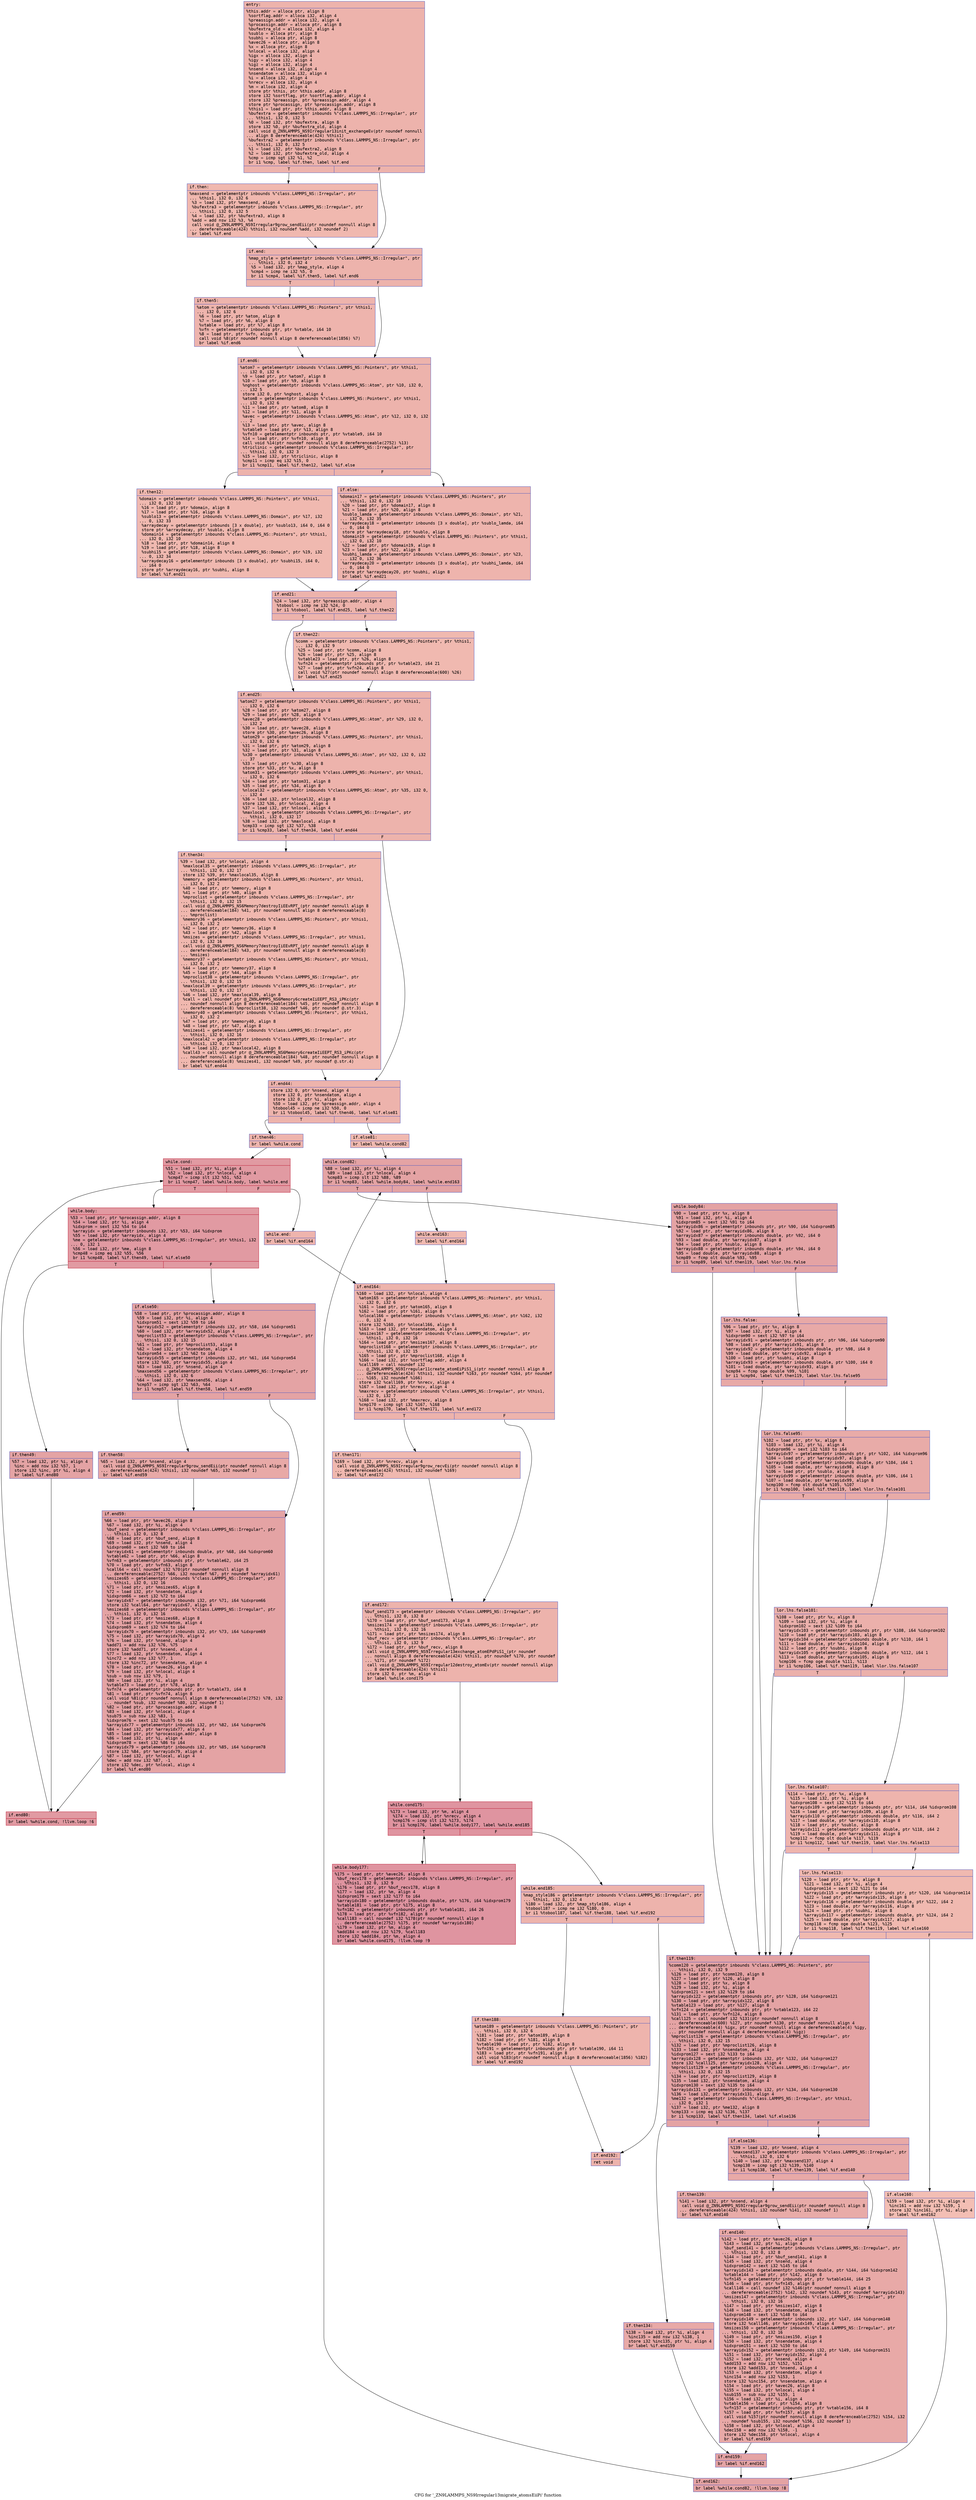 digraph "CFG for '_ZN9LAMMPS_NS9Irregular13migrate_atomsEiiPi' function" {
	label="CFG for '_ZN9LAMMPS_NS9Irregular13migrate_atomsEiiPi' function";

	Node0x561dd3e4de00 [shape=record,color="#3d50c3ff", style=filled, fillcolor="#d6524470" fontname="Courier",label="{entry:\l|  %this.addr = alloca ptr, align 8\l  %sortflag.addr = alloca i32, align 4\l  %preassign.addr = alloca i32, align 4\l  %procassign.addr = alloca ptr, align 8\l  %bufextra_old = alloca i32, align 4\l  %sublo = alloca ptr, align 8\l  %subhi = alloca ptr, align 8\l  %avec26 = alloca ptr, align 8\l  %x = alloca ptr, align 8\l  %nlocal = alloca i32, align 4\l  %igx = alloca i32, align 4\l  %igy = alloca i32, align 4\l  %igz = alloca i32, align 4\l  %nsend = alloca i32, align 4\l  %nsendatom = alloca i32, align 4\l  %i = alloca i32, align 4\l  %nrecv = alloca i32, align 4\l  %m = alloca i32, align 4\l  store ptr %this, ptr %this.addr, align 8\l  store i32 %sortflag, ptr %sortflag.addr, align 4\l  store i32 %preassign, ptr %preassign.addr, align 4\l  store ptr %procassign, ptr %procassign.addr, align 8\l  %this1 = load ptr, ptr %this.addr, align 8\l  %bufextra = getelementptr inbounds %\"class.LAMMPS_NS::Irregular\", ptr\l... %this1, i32 0, i32 5\l  %0 = load i32, ptr %bufextra, align 8\l  store i32 %0, ptr %bufextra_old, align 4\l  call void @_ZN9LAMMPS_NS9Irregular13init_exchangeEv(ptr noundef nonnull\l... align 8 dereferenceable(424) %this1)\l  %bufextra2 = getelementptr inbounds %\"class.LAMMPS_NS::Irregular\", ptr\l... %this1, i32 0, i32 5\l  %1 = load i32, ptr %bufextra2, align 8\l  %2 = load i32, ptr %bufextra_old, align 4\l  %cmp = icmp sgt i32 %1, %2\l  br i1 %cmp, label %if.then, label %if.end\l|{<s0>T|<s1>F}}"];
	Node0x561dd3e4de00:s0 -> Node0x561dd3e4f520[tooltip="entry -> if.then\nProbability 50.00%" ];
	Node0x561dd3e4de00:s1 -> Node0x561dd3e4f570[tooltip="entry -> if.end\nProbability 50.00%" ];
	Node0x561dd3e4f520 [shape=record,color="#3d50c3ff", style=filled, fillcolor="#dc5d4a70" fontname="Courier",label="{if.then:\l|  %maxsend = getelementptr inbounds %\"class.LAMMPS_NS::Irregular\", ptr\l... %this1, i32 0, i32 6\l  %3 = load i32, ptr %maxsend, align 4\l  %bufextra3 = getelementptr inbounds %\"class.LAMMPS_NS::Irregular\", ptr\l... %this1, i32 0, i32 5\l  %4 = load i32, ptr %bufextra3, align 8\l  %add = add nsw i32 %3, %4\l  call void @_ZN9LAMMPS_NS9Irregular9grow_sendEii(ptr noundef nonnull align 8\l... dereferenceable(424) %this1, i32 noundef %add, i32 noundef 2)\l  br label %if.end\l}"];
	Node0x561dd3e4f520 -> Node0x561dd3e4f570[tooltip="if.then -> if.end\nProbability 100.00%" ];
	Node0x561dd3e4f570 [shape=record,color="#3d50c3ff", style=filled, fillcolor="#d6524470" fontname="Courier",label="{if.end:\l|  %map_style = getelementptr inbounds %\"class.LAMMPS_NS::Irregular\", ptr\l... %this1, i32 0, i32 4\l  %5 = load i32, ptr %map_style, align 4\l  %cmp4 = icmp ne i32 %5, 0\l  br i1 %cmp4, label %if.then5, label %if.end6\l|{<s0>T|<s1>F}}"];
	Node0x561dd3e4f570:s0 -> Node0x561dd3e4fd40[tooltip="if.end -> if.then5\nProbability 62.50%" ];
	Node0x561dd3e4f570:s1 -> Node0x561dd3e4fd90[tooltip="if.end -> if.end6\nProbability 37.50%" ];
	Node0x561dd3e4fd40 [shape=record,color="#3d50c3ff", style=filled, fillcolor="#d8564670" fontname="Courier",label="{if.then5:\l|  %atom = getelementptr inbounds %\"class.LAMMPS_NS::Pointers\", ptr %this1,\l... i32 0, i32 6\l  %6 = load ptr, ptr %atom, align 8\l  %7 = load ptr, ptr %6, align 8\l  %vtable = load ptr, ptr %7, align 8\l  %vfn = getelementptr inbounds ptr, ptr %vtable, i64 10\l  %8 = load ptr, ptr %vfn, align 8\l  call void %8(ptr noundef nonnull align 8 dereferenceable(1856) %7)\l  br label %if.end6\l}"];
	Node0x561dd3e4fd40 -> Node0x561dd3e4fd90[tooltip="if.then5 -> if.end6\nProbability 100.00%" ];
	Node0x561dd3e4fd90 [shape=record,color="#3d50c3ff", style=filled, fillcolor="#d6524470" fontname="Courier",label="{if.end6:\l|  %atom7 = getelementptr inbounds %\"class.LAMMPS_NS::Pointers\", ptr %this1,\l... i32 0, i32 6\l  %9 = load ptr, ptr %atom7, align 8\l  %10 = load ptr, ptr %9, align 8\l  %nghost = getelementptr inbounds %\"class.LAMMPS_NS::Atom\", ptr %10, i32 0,\l... i32 5\l  store i32 0, ptr %nghost, align 4\l  %atom8 = getelementptr inbounds %\"class.LAMMPS_NS::Pointers\", ptr %this1,\l... i32 0, i32 6\l  %11 = load ptr, ptr %atom8, align 8\l  %12 = load ptr, ptr %11, align 8\l  %avec = getelementptr inbounds %\"class.LAMMPS_NS::Atom\", ptr %12, i32 0, i32\l... 2\l  %13 = load ptr, ptr %avec, align 8\l  %vtable9 = load ptr, ptr %13, align 8\l  %vfn10 = getelementptr inbounds ptr, ptr %vtable9, i64 10\l  %14 = load ptr, ptr %vfn10, align 8\l  call void %14(ptr noundef nonnull align 8 dereferenceable(2752) %13)\l  %triclinic = getelementptr inbounds %\"class.LAMMPS_NS::Irregular\", ptr\l... %this1, i32 0, i32 3\l  %15 = load i32, ptr %triclinic, align 8\l  %cmp11 = icmp eq i32 %15, 0\l  br i1 %cmp11, label %if.then12, label %if.else\l|{<s0>T|<s1>F}}"];
	Node0x561dd3e4fd90:s0 -> Node0x561dd3e50f70[tooltip="if.end6 -> if.then12\nProbability 37.50%" ];
	Node0x561dd3e4fd90:s1 -> Node0x561dd3e51050[tooltip="if.end6 -> if.else\nProbability 62.50%" ];
	Node0x561dd3e50f70 [shape=record,color="#3d50c3ff", style=filled, fillcolor="#de614d70" fontname="Courier",label="{if.then12:\l|  %domain = getelementptr inbounds %\"class.LAMMPS_NS::Pointers\", ptr %this1,\l... i32 0, i32 10\l  %16 = load ptr, ptr %domain, align 8\l  %17 = load ptr, ptr %16, align 8\l  %sublo13 = getelementptr inbounds %\"class.LAMMPS_NS::Domain\", ptr %17, i32\l... 0, i32 33\l  %arraydecay = getelementptr inbounds [3 x double], ptr %sublo13, i64 0, i64 0\l  store ptr %arraydecay, ptr %sublo, align 8\l  %domain14 = getelementptr inbounds %\"class.LAMMPS_NS::Pointers\", ptr %this1,\l... i32 0, i32 10\l  %18 = load ptr, ptr %domain14, align 8\l  %19 = load ptr, ptr %18, align 8\l  %subhi15 = getelementptr inbounds %\"class.LAMMPS_NS::Domain\", ptr %19, i32\l... 0, i32 34\l  %arraydecay16 = getelementptr inbounds [3 x double], ptr %subhi15, i64 0,\l... i64 0\l  store ptr %arraydecay16, ptr %subhi, align 8\l  br label %if.end21\l}"];
	Node0x561dd3e50f70 -> Node0x561dd3e52100[tooltip="if.then12 -> if.end21\nProbability 100.00%" ];
	Node0x561dd3e51050 [shape=record,color="#3d50c3ff", style=filled, fillcolor="#d8564670" fontname="Courier",label="{if.else:\l|  %domain17 = getelementptr inbounds %\"class.LAMMPS_NS::Pointers\", ptr\l... %this1, i32 0, i32 10\l  %20 = load ptr, ptr %domain17, align 8\l  %21 = load ptr, ptr %20, align 8\l  %sublo_lamda = getelementptr inbounds %\"class.LAMMPS_NS::Domain\", ptr %21,\l... i32 0, i32 35\l  %arraydecay18 = getelementptr inbounds [3 x double], ptr %sublo_lamda, i64\l... 0, i64 0\l  store ptr %arraydecay18, ptr %sublo, align 8\l  %domain19 = getelementptr inbounds %\"class.LAMMPS_NS::Pointers\", ptr %this1,\l... i32 0, i32 10\l  %22 = load ptr, ptr %domain19, align 8\l  %23 = load ptr, ptr %22, align 8\l  %subhi_lamda = getelementptr inbounds %\"class.LAMMPS_NS::Domain\", ptr %23,\l... i32 0, i32 36\l  %arraydecay20 = getelementptr inbounds [3 x double], ptr %subhi_lamda, i64\l... 0, i64 0\l  store ptr %arraydecay20, ptr %subhi, align 8\l  br label %if.end21\l}"];
	Node0x561dd3e51050 -> Node0x561dd3e52100[tooltip="if.else -> if.end21\nProbability 100.00%" ];
	Node0x561dd3e52100 [shape=record,color="#3d50c3ff", style=filled, fillcolor="#d6524470" fontname="Courier",label="{if.end21:\l|  %24 = load i32, ptr %preassign.addr, align 4\l  %tobool = icmp ne i32 %24, 0\l  br i1 %tobool, label %if.end25, label %if.then22\l|{<s0>T|<s1>F}}"];
	Node0x561dd3e52100:s0 -> Node0x561dd3e52cd0[tooltip="if.end21 -> if.end25\nProbability 62.50%" ];
	Node0x561dd3e52100:s1 -> Node0x561dd3e52d50[tooltip="if.end21 -> if.then22\nProbability 37.50%" ];
	Node0x561dd3e52d50 [shape=record,color="#3d50c3ff", style=filled, fillcolor="#de614d70" fontname="Courier",label="{if.then22:\l|  %comm = getelementptr inbounds %\"class.LAMMPS_NS::Pointers\", ptr %this1,\l... i32 0, i32 9\l  %25 = load ptr, ptr %comm, align 8\l  %26 = load ptr, ptr %25, align 8\l  %vtable23 = load ptr, ptr %26, align 8\l  %vfn24 = getelementptr inbounds ptr, ptr %vtable23, i64 21\l  %27 = load ptr, ptr %vfn24, align 8\l  call void %27(ptr noundef nonnull align 8 dereferenceable(600) %26)\l  br label %if.end25\l}"];
	Node0x561dd3e52d50 -> Node0x561dd3e52cd0[tooltip="if.then22 -> if.end25\nProbability 100.00%" ];
	Node0x561dd3e52cd0 [shape=record,color="#3d50c3ff", style=filled, fillcolor="#d6524470" fontname="Courier",label="{if.end25:\l|  %atom27 = getelementptr inbounds %\"class.LAMMPS_NS::Pointers\", ptr %this1,\l... i32 0, i32 6\l  %28 = load ptr, ptr %atom27, align 8\l  %29 = load ptr, ptr %28, align 8\l  %avec28 = getelementptr inbounds %\"class.LAMMPS_NS::Atom\", ptr %29, i32 0,\l... i32 2\l  %30 = load ptr, ptr %avec28, align 8\l  store ptr %30, ptr %avec26, align 8\l  %atom29 = getelementptr inbounds %\"class.LAMMPS_NS::Pointers\", ptr %this1,\l... i32 0, i32 6\l  %31 = load ptr, ptr %atom29, align 8\l  %32 = load ptr, ptr %31, align 8\l  %x30 = getelementptr inbounds %\"class.LAMMPS_NS::Atom\", ptr %32, i32 0, i32\l... 37\l  %33 = load ptr, ptr %x30, align 8\l  store ptr %33, ptr %x, align 8\l  %atom31 = getelementptr inbounds %\"class.LAMMPS_NS::Pointers\", ptr %this1,\l... i32 0, i32 6\l  %34 = load ptr, ptr %atom31, align 8\l  %35 = load ptr, ptr %34, align 8\l  %nlocal32 = getelementptr inbounds %\"class.LAMMPS_NS::Atom\", ptr %35, i32 0,\l... i32 4\l  %36 = load i32, ptr %nlocal32, align 8\l  store i32 %36, ptr %nlocal, align 4\l  %37 = load i32, ptr %nlocal, align 4\l  %maxlocal = getelementptr inbounds %\"class.LAMMPS_NS::Irregular\", ptr\l... %this1, i32 0, i32 17\l  %38 = load i32, ptr %maxlocal, align 8\l  %cmp33 = icmp sgt i32 %37, %38\l  br i1 %cmp33, label %if.then34, label %if.end44\l|{<s0>T|<s1>F}}"];
	Node0x561dd3e52cd0:s0 -> Node0x561dd3e54260[tooltip="if.end25 -> if.then34\nProbability 50.00%" ];
	Node0x561dd3e52cd0:s1 -> Node0x561dd3e542e0[tooltip="if.end25 -> if.end44\nProbability 50.00%" ];
	Node0x561dd3e54260 [shape=record,color="#3d50c3ff", style=filled, fillcolor="#dc5d4a70" fontname="Courier",label="{if.then34:\l|  %39 = load i32, ptr %nlocal, align 4\l  %maxlocal35 = getelementptr inbounds %\"class.LAMMPS_NS::Irregular\", ptr\l... %this1, i32 0, i32 17\l  store i32 %39, ptr %maxlocal35, align 8\l  %memory = getelementptr inbounds %\"class.LAMMPS_NS::Pointers\", ptr %this1,\l... i32 0, i32 2\l  %40 = load ptr, ptr %memory, align 8\l  %41 = load ptr, ptr %40, align 8\l  %mproclist = getelementptr inbounds %\"class.LAMMPS_NS::Irregular\", ptr\l... %this1, i32 0, i32 15\l  call void @_ZN9LAMMPS_NS6Memory7destroyIiEEvRPT_(ptr noundef nonnull align 8\l... dereferenceable(184) %41, ptr noundef nonnull align 8 dereferenceable(8)\l... %mproclist)\l  %memory36 = getelementptr inbounds %\"class.LAMMPS_NS::Pointers\", ptr %this1,\l... i32 0, i32 2\l  %42 = load ptr, ptr %memory36, align 8\l  %43 = load ptr, ptr %42, align 8\l  %msizes = getelementptr inbounds %\"class.LAMMPS_NS::Irregular\", ptr %this1,\l... i32 0, i32 16\l  call void @_ZN9LAMMPS_NS6Memory7destroyIiEEvRPT_(ptr noundef nonnull align 8\l... dereferenceable(184) %43, ptr noundef nonnull align 8 dereferenceable(8)\l... %msizes)\l  %memory37 = getelementptr inbounds %\"class.LAMMPS_NS::Pointers\", ptr %this1,\l... i32 0, i32 2\l  %44 = load ptr, ptr %memory37, align 8\l  %45 = load ptr, ptr %44, align 8\l  %mproclist38 = getelementptr inbounds %\"class.LAMMPS_NS::Irregular\", ptr\l... %this1, i32 0, i32 15\l  %maxlocal39 = getelementptr inbounds %\"class.LAMMPS_NS::Irregular\", ptr\l... %this1, i32 0, i32 17\l  %46 = load i32, ptr %maxlocal39, align 8\l  %call = call noundef ptr @_ZN9LAMMPS_NS6Memory6createIiEEPT_RS3_iPKc(ptr\l... noundef nonnull align 8 dereferenceable(184) %45, ptr noundef nonnull align 8\l... dereferenceable(8) %mproclist38, i32 noundef %46, ptr noundef @.str.3)\l  %memory40 = getelementptr inbounds %\"class.LAMMPS_NS::Pointers\", ptr %this1,\l... i32 0, i32 2\l  %47 = load ptr, ptr %memory40, align 8\l  %48 = load ptr, ptr %47, align 8\l  %msizes41 = getelementptr inbounds %\"class.LAMMPS_NS::Irregular\", ptr\l... %this1, i32 0, i32 16\l  %maxlocal42 = getelementptr inbounds %\"class.LAMMPS_NS::Irregular\", ptr\l... %this1, i32 0, i32 17\l  %49 = load i32, ptr %maxlocal42, align 8\l  %call43 = call noundef ptr @_ZN9LAMMPS_NS6Memory6createIiEEPT_RS3_iPKc(ptr\l... noundef nonnull align 8 dereferenceable(184) %48, ptr noundef nonnull align 8\l... dereferenceable(8) %msizes41, i32 noundef %49, ptr noundef @.str.4)\l  br label %if.end44\l}"];
	Node0x561dd3e54260 -> Node0x561dd3e542e0[tooltip="if.then34 -> if.end44\nProbability 100.00%" ];
	Node0x561dd3e542e0 [shape=record,color="#3d50c3ff", style=filled, fillcolor="#d6524470" fontname="Courier",label="{if.end44:\l|  store i32 0, ptr %nsend, align 4\l  store i32 0, ptr %nsendatom, align 4\l  store i32 0, ptr %i, align 4\l  %50 = load i32, ptr %preassign.addr, align 4\l  %tobool45 = icmp ne i32 %50, 0\l  br i1 %tobool45, label %if.then46, label %if.else81\l|{<s0>T|<s1>F}}"];
	Node0x561dd3e542e0:s0 -> Node0x561dd3e565c0[tooltip="if.end44 -> if.then46\nProbability 62.50%" ];
	Node0x561dd3e542e0:s1 -> Node0x561dd3e56640[tooltip="if.end44 -> if.else81\nProbability 37.50%" ];
	Node0x561dd3e565c0 [shape=record,color="#3d50c3ff", style=filled, fillcolor="#d8564670" fontname="Courier",label="{if.then46:\l|  br label %while.cond\l}"];
	Node0x561dd3e565c0 -> Node0x561dd3e56770[tooltip="if.then46 -> while.cond\nProbability 100.00%" ];
	Node0x561dd3e56770 [shape=record,color="#b70d28ff", style=filled, fillcolor="#bb1b2c70" fontname="Courier",label="{while.cond:\l|  %51 = load i32, ptr %i, align 4\l  %52 = load i32, ptr %nlocal, align 4\l  %cmp47 = icmp slt i32 %51, %52\l  br i1 %cmp47, label %while.body, label %while.end\l|{<s0>T|<s1>F}}"];
	Node0x561dd3e56770:s0 -> Node0x561dd3e569f0[tooltip="while.cond -> while.body\nProbability 96.88%" ];
	Node0x561dd3e56770:s1 -> Node0x561dd3e510c0[tooltip="while.cond -> while.end\nProbability 3.12%" ];
	Node0x561dd3e569f0 [shape=record,color="#b70d28ff", style=filled, fillcolor="#bb1b2c70" fontname="Courier",label="{while.body:\l|  %53 = load ptr, ptr %procassign.addr, align 8\l  %54 = load i32, ptr %i, align 4\l  %idxprom = sext i32 %54 to i64\l  %arrayidx = getelementptr inbounds i32, ptr %53, i64 %idxprom\l  %55 = load i32, ptr %arrayidx, align 4\l  %me = getelementptr inbounds %\"class.LAMMPS_NS::Irregular\", ptr %this1, i32\l... 0, i32 1\l  %56 = load i32, ptr %me, align 8\l  %cmp48 = icmp eq i32 %55, %56\l  br i1 %cmp48, label %if.then49, label %if.else50\l|{<s0>T|<s1>F}}"];
	Node0x561dd3e569f0:s0 -> Node0x561dd3e57720[tooltip="while.body -> if.then49\nProbability 50.00%" ];
	Node0x561dd3e569f0:s1 -> Node0x561dd3e57770[tooltip="while.body -> if.else50\nProbability 50.00%" ];
	Node0x561dd3e57720 [shape=record,color="#3d50c3ff", style=filled, fillcolor="#c32e3170" fontname="Courier",label="{if.then49:\l|  %57 = load i32, ptr %i, align 4\l  %inc = add nsw i32 %57, 1\l  store i32 %inc, ptr %i, align 4\l  br label %if.end80\l}"];
	Node0x561dd3e57720 -> Node0x561dd3e57ad0[tooltip="if.then49 -> if.end80\nProbability 100.00%" ];
	Node0x561dd3e57770 [shape=record,color="#3d50c3ff", style=filled, fillcolor="#c32e3170" fontname="Courier",label="{if.else50:\l|  %58 = load ptr, ptr %procassign.addr, align 8\l  %59 = load i32, ptr %i, align 4\l  %idxprom51 = sext i32 %59 to i64\l  %arrayidx52 = getelementptr inbounds i32, ptr %58, i64 %idxprom51\l  %60 = load i32, ptr %arrayidx52, align 4\l  %mproclist53 = getelementptr inbounds %\"class.LAMMPS_NS::Irregular\", ptr\l... %this1, i32 0, i32 15\l  %61 = load ptr, ptr %mproclist53, align 8\l  %62 = load i32, ptr %nsendatom, align 4\l  %idxprom54 = sext i32 %62 to i64\l  %arrayidx55 = getelementptr inbounds i32, ptr %61, i64 %idxprom54\l  store i32 %60, ptr %arrayidx55, align 4\l  %63 = load i32, ptr %nsend, align 4\l  %maxsend56 = getelementptr inbounds %\"class.LAMMPS_NS::Irregular\", ptr\l... %this1, i32 0, i32 6\l  %64 = load i32, ptr %maxsend56, align 4\l  %cmp57 = icmp sgt i32 %63, %64\l  br i1 %cmp57, label %if.then58, label %if.end59\l|{<s0>T|<s1>F}}"];
	Node0x561dd3e57770:s0 -> Node0x561dd3e45550[tooltip="if.else50 -> if.then58\nProbability 50.00%" ];
	Node0x561dd3e57770:s1 -> Node0x561dd3e455d0[tooltip="if.else50 -> if.end59\nProbability 50.00%" ];
	Node0x561dd3e45550 [shape=record,color="#3d50c3ff", style=filled, fillcolor="#ca3b3770" fontname="Courier",label="{if.then58:\l|  %65 = load i32, ptr %nsend, align 4\l  call void @_ZN9LAMMPS_NS9Irregular9grow_sendEii(ptr noundef nonnull align 8\l... dereferenceable(424) %this1, i32 noundef %65, i32 noundef 1)\l  br label %if.end59\l}"];
	Node0x561dd3e45550 -> Node0x561dd3e455d0[tooltip="if.then58 -> if.end59\nProbability 100.00%" ];
	Node0x561dd3e455d0 [shape=record,color="#3d50c3ff", style=filled, fillcolor="#c32e3170" fontname="Courier",label="{if.end59:\l|  %66 = load ptr, ptr %avec26, align 8\l  %67 = load i32, ptr %i, align 4\l  %buf_send = getelementptr inbounds %\"class.LAMMPS_NS::Irregular\", ptr\l... %this1, i32 0, i32 8\l  %68 = load ptr, ptr %buf_send, align 8\l  %69 = load i32, ptr %nsend, align 4\l  %idxprom60 = sext i32 %69 to i64\l  %arrayidx61 = getelementptr inbounds double, ptr %68, i64 %idxprom60\l  %vtable62 = load ptr, ptr %66, align 8\l  %vfn63 = getelementptr inbounds ptr, ptr %vtable62, i64 25\l  %70 = load ptr, ptr %vfn63, align 8\l  %call64 = call noundef i32 %70(ptr noundef nonnull align 8\l... dereferenceable(2752) %66, i32 noundef %67, ptr noundef %arrayidx61)\l  %msizes65 = getelementptr inbounds %\"class.LAMMPS_NS::Irregular\", ptr\l... %this1, i32 0, i32 16\l  %71 = load ptr, ptr %msizes65, align 8\l  %72 = load i32, ptr %nsendatom, align 4\l  %idxprom66 = sext i32 %72 to i64\l  %arrayidx67 = getelementptr inbounds i32, ptr %71, i64 %idxprom66\l  store i32 %call64, ptr %arrayidx67, align 4\l  %msizes68 = getelementptr inbounds %\"class.LAMMPS_NS::Irregular\", ptr\l... %this1, i32 0, i32 16\l  %73 = load ptr, ptr %msizes68, align 8\l  %74 = load i32, ptr %nsendatom, align 4\l  %idxprom69 = sext i32 %74 to i64\l  %arrayidx70 = getelementptr inbounds i32, ptr %73, i64 %idxprom69\l  %75 = load i32, ptr %arrayidx70, align 4\l  %76 = load i32, ptr %nsend, align 4\l  %add71 = add nsw i32 %76, %75\l  store i32 %add71, ptr %nsend, align 4\l  %77 = load i32, ptr %nsendatom, align 4\l  %inc72 = add nsw i32 %77, 1\l  store i32 %inc72, ptr %nsendatom, align 4\l  %78 = load ptr, ptr %avec26, align 8\l  %79 = load i32, ptr %nlocal, align 4\l  %sub = sub nsw i32 %79, 1\l  %80 = load i32, ptr %i, align 4\l  %vtable73 = load ptr, ptr %78, align 8\l  %vfn74 = getelementptr inbounds ptr, ptr %vtable73, i64 8\l  %81 = load ptr, ptr %vfn74, align 8\l  call void %81(ptr noundef nonnull align 8 dereferenceable(2752) %78, i32\l... noundef %sub, i32 noundef %80, i32 noundef 1)\l  %82 = load ptr, ptr %procassign.addr, align 8\l  %83 = load i32, ptr %nlocal, align 4\l  %sub75 = sub nsw i32 %83, 1\l  %idxprom76 = sext i32 %sub75 to i64\l  %arrayidx77 = getelementptr inbounds i32, ptr %82, i64 %idxprom76\l  %84 = load i32, ptr %arrayidx77, align 4\l  %85 = load ptr, ptr %procassign.addr, align 8\l  %86 = load i32, ptr %i, align 4\l  %idxprom78 = sext i32 %86 to i64\l  %arrayidx79 = getelementptr inbounds i32, ptr %85, i64 %idxprom78\l  store i32 %84, ptr %arrayidx79, align 4\l  %87 = load i32, ptr %nlocal, align 4\l  %dec = add nsw i32 %87, -1\l  store i32 %dec, ptr %nlocal, align 4\l  br label %if.end80\l}"];
	Node0x561dd3e455d0 -> Node0x561dd3e57ad0[tooltip="if.end59 -> if.end80\nProbability 100.00%" ];
	Node0x561dd3e57ad0 [shape=record,color="#b70d28ff", style=filled, fillcolor="#bb1b2c70" fontname="Courier",label="{if.end80:\l|  br label %while.cond, !llvm.loop !6\l}"];
	Node0x561dd3e57ad0 -> Node0x561dd3e56770[tooltip="if.end80 -> while.cond\nProbability 100.00%" ];
	Node0x561dd3e510c0 [shape=record,color="#3d50c3ff", style=filled, fillcolor="#d8564670" fontname="Courier",label="{while.end:\l|  br label %if.end164\l}"];
	Node0x561dd3e510c0 -> Node0x561dd3e5d500[tooltip="while.end -> if.end164\nProbability 100.00%" ];
	Node0x561dd3e56640 [shape=record,color="#3d50c3ff", style=filled, fillcolor="#de614d70" fontname="Courier",label="{if.else81:\l|  br label %while.cond82\l}"];
	Node0x561dd3e56640 -> Node0x561dd3e5d5f0[tooltip="if.else81 -> while.cond82\nProbability 100.00%" ];
	Node0x561dd3e5d5f0 [shape=record,color="#3d50c3ff", style=filled, fillcolor="#c32e3170" fontname="Courier",label="{while.cond82:\l|  %88 = load i32, ptr %i, align 4\l  %89 = load i32, ptr %nlocal, align 4\l  %cmp83 = icmp slt i32 %88, %89\l  br i1 %cmp83, label %while.body84, label %while.end163\l|{<s0>T|<s1>F}}"];
	Node0x561dd3e5d5f0:s0 -> Node0x561dd3e5d890[tooltip="while.cond82 -> while.body84\nProbability 96.88%" ];
	Node0x561dd3e5d5f0:s1 -> Node0x561dd3e5d910[tooltip="while.cond82 -> while.end163\nProbability 3.12%" ];
	Node0x561dd3e5d890 [shape=record,color="#3d50c3ff", style=filled, fillcolor="#c32e3170" fontname="Courier",label="{while.body84:\l|  %90 = load ptr, ptr %x, align 8\l  %91 = load i32, ptr %i, align 4\l  %idxprom85 = sext i32 %91 to i64\l  %arrayidx86 = getelementptr inbounds ptr, ptr %90, i64 %idxprom85\l  %92 = load ptr, ptr %arrayidx86, align 8\l  %arrayidx87 = getelementptr inbounds double, ptr %92, i64 0\l  %93 = load double, ptr %arrayidx87, align 8\l  %94 = load ptr, ptr %sublo, align 8\l  %arrayidx88 = getelementptr inbounds double, ptr %94, i64 0\l  %95 = load double, ptr %arrayidx88, align 8\l  %cmp89 = fcmp olt double %93, %95\l  br i1 %cmp89, label %if.then119, label %lor.lhs.false\l|{<s0>T|<s1>F}}"];
	Node0x561dd3e5d890:s0 -> Node0x561dd3e55680[tooltip="while.body84 -> if.then119\nProbability 50.00%" ];
	Node0x561dd3e5d890:s1 -> Node0x561dd3e55700[tooltip="while.body84 -> lor.lhs.false\nProbability 50.00%" ];
	Node0x561dd3e55700 [shape=record,color="#3d50c3ff", style=filled, fillcolor="#ca3b3770" fontname="Courier",label="{lor.lhs.false:\l|  %96 = load ptr, ptr %x, align 8\l  %97 = load i32, ptr %i, align 4\l  %idxprom90 = sext i32 %97 to i64\l  %arrayidx91 = getelementptr inbounds ptr, ptr %96, i64 %idxprom90\l  %98 = load ptr, ptr %arrayidx91, align 8\l  %arrayidx92 = getelementptr inbounds double, ptr %98, i64 0\l  %99 = load double, ptr %arrayidx92, align 8\l  %100 = load ptr, ptr %subhi, align 8\l  %arrayidx93 = getelementptr inbounds double, ptr %100, i64 0\l  %101 = load double, ptr %arrayidx93, align 8\l  %cmp94 = fcmp oge double %99, %101\l  br i1 %cmp94, label %if.then119, label %lor.lhs.false95\l|{<s0>T|<s1>F}}"];
	Node0x561dd3e55700:s0 -> Node0x561dd3e55680[tooltip="lor.lhs.false -> if.then119\nProbability 50.00%" ];
	Node0x561dd3e55700:s1 -> Node0x561dd3e5f170[tooltip="lor.lhs.false -> lor.lhs.false95\nProbability 50.00%" ];
	Node0x561dd3e5f170 [shape=record,color="#3d50c3ff", style=filled, fillcolor="#cc403a70" fontname="Courier",label="{lor.lhs.false95:\l|  %102 = load ptr, ptr %x, align 8\l  %103 = load i32, ptr %i, align 4\l  %idxprom96 = sext i32 %103 to i64\l  %arrayidx97 = getelementptr inbounds ptr, ptr %102, i64 %idxprom96\l  %104 = load ptr, ptr %arrayidx97, align 8\l  %arrayidx98 = getelementptr inbounds double, ptr %104, i64 1\l  %105 = load double, ptr %arrayidx98, align 8\l  %106 = load ptr, ptr %sublo, align 8\l  %arrayidx99 = getelementptr inbounds double, ptr %106, i64 1\l  %107 = load double, ptr %arrayidx99, align 8\l  %cmp100 = fcmp olt double %105, %107\l  br i1 %cmp100, label %if.then119, label %lor.lhs.false101\l|{<s0>T|<s1>F}}"];
	Node0x561dd3e5f170:s0 -> Node0x561dd3e55680[tooltip="lor.lhs.false95 -> if.then119\nProbability 50.00%" ];
	Node0x561dd3e5f170:s1 -> Node0x561dd3e5f9c0[tooltip="lor.lhs.false95 -> lor.lhs.false101\nProbability 50.00%" ];
	Node0x561dd3e5f9c0 [shape=record,color="#3d50c3ff", style=filled, fillcolor="#d24b4070" fontname="Courier",label="{lor.lhs.false101:\l|  %108 = load ptr, ptr %x, align 8\l  %109 = load i32, ptr %i, align 4\l  %idxprom102 = sext i32 %109 to i64\l  %arrayidx103 = getelementptr inbounds ptr, ptr %108, i64 %idxprom102\l  %110 = load ptr, ptr %arrayidx103, align 8\l  %arrayidx104 = getelementptr inbounds double, ptr %110, i64 1\l  %111 = load double, ptr %arrayidx104, align 8\l  %112 = load ptr, ptr %subhi, align 8\l  %arrayidx105 = getelementptr inbounds double, ptr %112, i64 1\l  %113 = load double, ptr %arrayidx105, align 8\l  %cmp106 = fcmp oge double %111, %113\l  br i1 %cmp106, label %if.then119, label %lor.lhs.false107\l|{<s0>T|<s1>F}}"];
	Node0x561dd3e5f9c0:s0 -> Node0x561dd3e55680[tooltip="lor.lhs.false101 -> if.then119\nProbability 50.00%" ];
	Node0x561dd3e5f9c0:s1 -> Node0x561dd3e601e0[tooltip="lor.lhs.false101 -> lor.lhs.false107\nProbability 50.00%" ];
	Node0x561dd3e601e0 [shape=record,color="#3d50c3ff", style=filled, fillcolor="#d8564670" fontname="Courier",label="{lor.lhs.false107:\l|  %114 = load ptr, ptr %x, align 8\l  %115 = load i32, ptr %i, align 4\l  %idxprom108 = sext i32 %115 to i64\l  %arrayidx109 = getelementptr inbounds ptr, ptr %114, i64 %idxprom108\l  %116 = load ptr, ptr %arrayidx109, align 8\l  %arrayidx110 = getelementptr inbounds double, ptr %116, i64 2\l  %117 = load double, ptr %arrayidx110, align 8\l  %118 = load ptr, ptr %sublo, align 8\l  %arrayidx111 = getelementptr inbounds double, ptr %118, i64 2\l  %119 = load double, ptr %arrayidx111, align 8\l  %cmp112 = fcmp olt double %117, %119\l  br i1 %cmp112, label %if.then119, label %lor.lhs.false113\l|{<s0>T|<s1>F}}"];
	Node0x561dd3e601e0:s0 -> Node0x561dd3e55680[tooltip="lor.lhs.false107 -> if.then119\nProbability 50.00%" ];
	Node0x561dd3e601e0:s1 -> Node0x561dd3e609d0[tooltip="lor.lhs.false107 -> lor.lhs.false113\nProbability 50.00%" ];
	Node0x561dd3e609d0 [shape=record,color="#3d50c3ff", style=filled, fillcolor="#de614d70" fontname="Courier",label="{lor.lhs.false113:\l|  %120 = load ptr, ptr %x, align 8\l  %121 = load i32, ptr %i, align 4\l  %idxprom114 = sext i32 %121 to i64\l  %arrayidx115 = getelementptr inbounds ptr, ptr %120, i64 %idxprom114\l  %122 = load ptr, ptr %arrayidx115, align 8\l  %arrayidx116 = getelementptr inbounds double, ptr %122, i64 2\l  %123 = load double, ptr %arrayidx116, align 8\l  %124 = load ptr, ptr %subhi, align 8\l  %arrayidx117 = getelementptr inbounds double, ptr %124, i64 2\l  %125 = load double, ptr %arrayidx117, align 8\l  %cmp118 = fcmp oge double %123, %125\l  br i1 %cmp118, label %if.then119, label %if.else160\l|{<s0>T|<s1>F}}"];
	Node0x561dd3e609d0:s0 -> Node0x561dd3e55680[tooltip="lor.lhs.false113 -> if.then119\nProbability 50.00%" ];
	Node0x561dd3e609d0:s1 -> Node0x561dd3e61190[tooltip="lor.lhs.false113 -> if.else160\nProbability 50.00%" ];
	Node0x561dd3e55680 [shape=record,color="#3d50c3ff", style=filled, fillcolor="#c32e3170" fontname="Courier",label="{if.then119:\l|  %comm120 = getelementptr inbounds %\"class.LAMMPS_NS::Pointers\", ptr\l... %this1, i32 0, i32 9\l  %126 = load ptr, ptr %comm120, align 8\l  %127 = load ptr, ptr %126, align 8\l  %128 = load ptr, ptr %x, align 8\l  %129 = load i32, ptr %i, align 4\l  %idxprom121 = sext i32 %129 to i64\l  %arrayidx122 = getelementptr inbounds ptr, ptr %128, i64 %idxprom121\l  %130 = load ptr, ptr %arrayidx122, align 8\l  %vtable123 = load ptr, ptr %127, align 8\l  %vfn124 = getelementptr inbounds ptr, ptr %vtable123, i64 22\l  %131 = load ptr, ptr %vfn124, align 8\l  %call125 = call noundef i32 %131(ptr noundef nonnull align 8\l... dereferenceable(600) %127, ptr noundef %130, ptr noundef nonnull align 4\l... dereferenceable(4) %igx, ptr noundef nonnull align 4 dereferenceable(4) %igy,\l... ptr noundef nonnull align 4 dereferenceable(4) %igz)\l  %mproclist126 = getelementptr inbounds %\"class.LAMMPS_NS::Irregular\", ptr\l... %this1, i32 0, i32 15\l  %132 = load ptr, ptr %mproclist126, align 8\l  %133 = load i32, ptr %nsendatom, align 4\l  %idxprom127 = sext i32 %133 to i64\l  %arrayidx128 = getelementptr inbounds i32, ptr %132, i64 %idxprom127\l  store i32 %call125, ptr %arrayidx128, align 4\l  %mproclist129 = getelementptr inbounds %\"class.LAMMPS_NS::Irregular\", ptr\l... %this1, i32 0, i32 15\l  %134 = load ptr, ptr %mproclist129, align 8\l  %135 = load i32, ptr %nsendatom, align 4\l  %idxprom130 = sext i32 %135 to i64\l  %arrayidx131 = getelementptr inbounds i32, ptr %134, i64 %idxprom130\l  %136 = load i32, ptr %arrayidx131, align 4\l  %me132 = getelementptr inbounds %\"class.LAMMPS_NS::Irregular\", ptr %this1,\l... i32 0, i32 1\l  %137 = load i32, ptr %me132, align 8\l  %cmp133 = icmp eq i32 %136, %137\l  br i1 %cmp133, label %if.then134, label %if.else136\l|{<s0>T|<s1>F}}"];
	Node0x561dd3e55680:s0 -> Node0x561dd3e56ba0[tooltip="if.then119 -> if.then134\nProbability 50.00%" ];
	Node0x561dd3e55680:s1 -> Node0x561dd3e56c20[tooltip="if.then119 -> if.else136\nProbability 50.00%" ];
	Node0x561dd3e56ba0 [shape=record,color="#3d50c3ff", style=filled, fillcolor="#ca3b3770" fontname="Courier",label="{if.then134:\l|  %138 = load i32, ptr %i, align 4\l  %inc135 = add nsw i32 %138, 1\l  store i32 %inc135, ptr %i, align 4\l  br label %if.end159\l}"];
	Node0x561dd3e56ba0 -> Node0x561dd3e56f80[tooltip="if.then134 -> if.end159\nProbability 100.00%" ];
	Node0x561dd3e56c20 [shape=record,color="#3d50c3ff", style=filled, fillcolor="#ca3b3770" fontname="Courier",label="{if.else136:\l|  %139 = load i32, ptr %nsend, align 4\l  %maxsend137 = getelementptr inbounds %\"class.LAMMPS_NS::Irregular\", ptr\l... %this1, i32 0, i32 6\l  %140 = load i32, ptr %maxsend137, align 4\l  %cmp138 = icmp sgt i32 %139, %140\l  br i1 %cmp138, label %if.then139, label %if.end140\l|{<s0>T|<s1>F}}"];
	Node0x561dd3e56c20:s0 -> Node0x561dd3e57310[tooltip="if.else136 -> if.then139\nProbability 50.00%" ];
	Node0x561dd3e56c20:s1 -> Node0x561dd3e57390[tooltip="if.else136 -> if.end140\nProbability 50.00%" ];
	Node0x561dd3e57310 [shape=record,color="#3d50c3ff", style=filled, fillcolor="#cc403a70" fontname="Courier",label="{if.then139:\l|  %141 = load i32, ptr %nsend, align 4\l  call void @_ZN9LAMMPS_NS9Irregular9grow_sendEii(ptr noundef nonnull align 8\l... dereferenceable(424) %this1, i32 noundef %141, i32 noundef 1)\l  br label %if.end140\l}"];
	Node0x561dd3e57310 -> Node0x561dd3e57390[tooltip="if.then139 -> if.end140\nProbability 100.00%" ];
	Node0x561dd3e57390 [shape=record,color="#3d50c3ff", style=filled, fillcolor="#ca3b3770" fontname="Courier",label="{if.end140:\l|  %142 = load ptr, ptr %avec26, align 8\l  %143 = load i32, ptr %i, align 4\l  %buf_send141 = getelementptr inbounds %\"class.LAMMPS_NS::Irregular\", ptr\l... %this1, i32 0, i32 8\l  %144 = load ptr, ptr %buf_send141, align 8\l  %145 = load i32, ptr %nsend, align 4\l  %idxprom142 = sext i32 %145 to i64\l  %arrayidx143 = getelementptr inbounds double, ptr %144, i64 %idxprom142\l  %vtable144 = load ptr, ptr %142, align 8\l  %vfn145 = getelementptr inbounds ptr, ptr %vtable144, i64 25\l  %146 = load ptr, ptr %vfn145, align 8\l  %call146 = call noundef i32 %146(ptr noundef nonnull align 8\l... dereferenceable(2752) %142, i32 noundef %143, ptr noundef %arrayidx143)\l  %msizes147 = getelementptr inbounds %\"class.LAMMPS_NS::Irregular\", ptr\l... %this1, i32 0, i32 16\l  %147 = load ptr, ptr %msizes147, align 8\l  %148 = load i32, ptr %nsendatom, align 4\l  %idxprom148 = sext i32 %148 to i64\l  %arrayidx149 = getelementptr inbounds i32, ptr %147, i64 %idxprom148\l  store i32 %call146, ptr %arrayidx149, align 4\l  %msizes150 = getelementptr inbounds %\"class.LAMMPS_NS::Irregular\", ptr\l... %this1, i32 0, i32 16\l  %149 = load ptr, ptr %msizes150, align 8\l  %150 = load i32, ptr %nsendatom, align 4\l  %idxprom151 = sext i32 %150 to i64\l  %arrayidx152 = getelementptr inbounds i32, ptr %149, i64 %idxprom151\l  %151 = load i32, ptr %arrayidx152, align 4\l  %152 = load i32, ptr %nsend, align 4\l  %add153 = add nsw i32 %152, %151\l  store i32 %add153, ptr %nsend, align 4\l  %153 = load i32, ptr %nsendatom, align 4\l  %inc154 = add nsw i32 %153, 1\l  store i32 %inc154, ptr %nsendatom, align 4\l  %154 = load ptr, ptr %avec26, align 8\l  %155 = load i32, ptr %nlocal, align 4\l  %sub155 = sub nsw i32 %155, 1\l  %156 = load i32, ptr %i, align 4\l  %vtable156 = load ptr, ptr %154, align 8\l  %vfn157 = getelementptr inbounds ptr, ptr %vtable156, i64 8\l  %157 = load ptr, ptr %vfn157, align 8\l  call void %157(ptr noundef nonnull align 8 dereferenceable(2752) %154, i32\l... noundef %sub155, i32 noundef %156, i32 noundef 1)\l  %158 = load i32, ptr %nlocal, align 4\l  %dec158 = add nsw i32 %158, -1\l  store i32 %dec158, ptr %nlocal, align 4\l  br label %if.end159\l}"];
	Node0x561dd3e57390 -> Node0x561dd3e56f80[tooltip="if.end140 -> if.end159\nProbability 100.00%" ];
	Node0x561dd3e56f80 [shape=record,color="#3d50c3ff", style=filled, fillcolor="#c32e3170" fontname="Courier",label="{if.end159:\l|  br label %if.end162\l}"];
	Node0x561dd3e56f80 -> Node0x561dd3e654e0[tooltip="if.end159 -> if.end162\nProbability 100.00%" ];
	Node0x561dd3e61190 [shape=record,color="#3d50c3ff", style=filled, fillcolor="#e36c5570" fontname="Courier",label="{if.else160:\l|  %159 = load i32, ptr %i, align 4\l  %inc161 = add nsw i32 %159, 1\l  store i32 %inc161, ptr %i, align 4\l  br label %if.end162\l}"];
	Node0x561dd3e61190 -> Node0x561dd3e654e0[tooltip="if.else160 -> if.end162\nProbability 100.00%" ];
	Node0x561dd3e654e0 [shape=record,color="#3d50c3ff", style=filled, fillcolor="#c32e3170" fontname="Courier",label="{if.end162:\l|  br label %while.cond82, !llvm.loop !8\l}"];
	Node0x561dd3e654e0 -> Node0x561dd3e5d5f0[tooltip="if.end162 -> while.cond82\nProbability 100.00%" ];
	Node0x561dd3e5d910 [shape=record,color="#3d50c3ff", style=filled, fillcolor="#de614d70" fontname="Courier",label="{while.end163:\l|  br label %if.end164\l}"];
	Node0x561dd3e5d910 -> Node0x561dd3e5d500[tooltip="while.end163 -> if.end164\nProbability 100.00%" ];
	Node0x561dd3e5d500 [shape=record,color="#3d50c3ff", style=filled, fillcolor="#d6524470" fontname="Courier",label="{if.end164:\l|  %160 = load i32, ptr %nlocal, align 4\l  %atom165 = getelementptr inbounds %\"class.LAMMPS_NS::Pointers\", ptr %this1,\l... i32 0, i32 6\l  %161 = load ptr, ptr %atom165, align 8\l  %162 = load ptr, ptr %161, align 8\l  %nlocal166 = getelementptr inbounds %\"class.LAMMPS_NS::Atom\", ptr %162, i32\l... 0, i32 4\l  store i32 %160, ptr %nlocal166, align 8\l  %163 = load i32, ptr %nsendatom, align 4\l  %msizes167 = getelementptr inbounds %\"class.LAMMPS_NS::Irregular\", ptr\l... %this1, i32 0, i32 16\l  %164 = load ptr, ptr %msizes167, align 8\l  %mproclist168 = getelementptr inbounds %\"class.LAMMPS_NS::Irregular\", ptr\l... %this1, i32 0, i32 15\l  %165 = load ptr, ptr %mproclist168, align 8\l  %166 = load i32, ptr %sortflag.addr, align 4\l  %call169 = call noundef i32\l... @_ZN9LAMMPS_NS9Irregular11create_atomEiPiS1_i(ptr noundef nonnull align 8\l... dereferenceable(424) %this1, i32 noundef %163, ptr noundef %164, ptr noundef\l... %165, i32 noundef %166)\l  store i32 %call169, ptr %nrecv, align 4\l  %167 = load i32, ptr %nrecv, align 4\l  %maxrecv = getelementptr inbounds %\"class.LAMMPS_NS::Irregular\", ptr %this1,\l... i32 0, i32 7\l  %168 = load i32, ptr %maxrecv, align 8\l  %cmp170 = icmp sgt i32 %167, %168\l  br i1 %cmp170, label %if.then171, label %if.end172\l|{<s0>T|<s1>F}}"];
	Node0x561dd3e5d500:s0 -> Node0x561dd3e66690[tooltip="if.end164 -> if.then171\nProbability 50.00%" ];
	Node0x561dd3e5d500:s1 -> Node0x561dd3e666e0[tooltip="if.end164 -> if.end172\nProbability 50.00%" ];
	Node0x561dd3e66690 [shape=record,color="#3d50c3ff", style=filled, fillcolor="#dc5d4a70" fontname="Courier",label="{if.then171:\l|  %169 = load i32, ptr %nrecv, align 4\l  call void @_ZN9LAMMPS_NS9Irregular9grow_recvEi(ptr noundef nonnull align 8\l... dereferenceable(424) %this1, i32 noundef %169)\l  br label %if.end172\l}"];
	Node0x561dd3e66690 -> Node0x561dd3e666e0[tooltip="if.then171 -> if.end172\nProbability 100.00%" ];
	Node0x561dd3e666e0 [shape=record,color="#3d50c3ff", style=filled, fillcolor="#d6524470" fontname="Courier",label="{if.end172:\l|  %buf_send173 = getelementptr inbounds %\"class.LAMMPS_NS::Irregular\", ptr\l... %this1, i32 0, i32 8\l  %170 = load ptr, ptr %buf_send173, align 8\l  %msizes174 = getelementptr inbounds %\"class.LAMMPS_NS::Irregular\", ptr\l... %this1, i32 0, i32 16\l  %171 = load ptr, ptr %msizes174, align 8\l  %buf_recv = getelementptr inbounds %\"class.LAMMPS_NS::Irregular\", ptr\l... %this1, i32 0, i32 9\l  %172 = load ptr, ptr %buf_recv, align 8\l  call void @_ZN9LAMMPS_NS9Irregular13exchange_atomEPdPiS1_(ptr noundef\l... nonnull align 8 dereferenceable(424) %this1, ptr noundef %170, ptr noundef\l... %171, ptr noundef %172)\l  call void @_ZN9LAMMPS_NS9Irregular12destroy_atomEv(ptr noundef nonnull align\l... 8 dereferenceable(424) %this1)\l  store i32 0, ptr %m, align 4\l  br label %while.cond175\l}"];
	Node0x561dd3e666e0 -> Node0x561dd3e673d0[tooltip="if.end172 -> while.cond175\nProbability 100.00%" ];
	Node0x561dd3e673d0 [shape=record,color="#b70d28ff", style=filled, fillcolor="#b70d2870" fontname="Courier",label="{while.cond175:\l|  %173 = load i32, ptr %m, align 4\l  %174 = load i32, ptr %nrecv, align 4\l  %cmp176 = icmp slt i32 %173, %174\l  br i1 %cmp176, label %while.body177, label %while.end185\l|{<s0>T|<s1>F}}"];
	Node0x561dd3e673d0:s0 -> Node0x561dd3e67620[tooltip="while.cond175 -> while.body177\nProbability 96.88%" ];
	Node0x561dd3e673d0:s1 -> Node0x561dd3e676a0[tooltip="while.cond175 -> while.end185\nProbability 3.12%" ];
	Node0x561dd3e67620 [shape=record,color="#b70d28ff", style=filled, fillcolor="#b70d2870" fontname="Courier",label="{while.body177:\l|  %175 = load ptr, ptr %avec26, align 8\l  %buf_recv178 = getelementptr inbounds %\"class.LAMMPS_NS::Irregular\", ptr\l... %this1, i32 0, i32 9\l  %176 = load ptr, ptr %buf_recv178, align 8\l  %177 = load i32, ptr %m, align 4\l  %idxprom179 = sext i32 %177 to i64\l  %arrayidx180 = getelementptr inbounds double, ptr %176, i64 %idxprom179\l  %vtable181 = load ptr, ptr %175, align 8\l  %vfn182 = getelementptr inbounds ptr, ptr %vtable181, i64 26\l  %178 = load ptr, ptr %vfn182, align 8\l  %call183 = call noundef i32 %178(ptr noundef nonnull align 8\l... dereferenceable(2752) %175, ptr noundef %arrayidx180)\l  %179 = load i32, ptr %m, align 4\l  %add184 = add nsw i32 %179, %call183\l  store i32 %add184, ptr %m, align 4\l  br label %while.cond175, !llvm.loop !9\l}"];
	Node0x561dd3e67620 -> Node0x561dd3e673d0[tooltip="while.body177 -> while.cond175\nProbability 100.00%" ];
	Node0x561dd3e676a0 [shape=record,color="#3d50c3ff", style=filled, fillcolor="#d6524470" fontname="Courier",label="{while.end185:\l|  %map_style186 = getelementptr inbounds %\"class.LAMMPS_NS::Irregular\", ptr\l... %this1, i32 0, i32 4\l  %180 = load i32, ptr %map_style186, align 4\l  %tobool187 = icmp ne i32 %180, 0\l  br i1 %tobool187, label %if.then188, label %if.end192\l|{<s0>T|<s1>F}}"];
	Node0x561dd3e676a0:s0 -> Node0x561dd3e68460[tooltip="while.end185 -> if.then188\nProbability 62.50%" ];
	Node0x561dd3e676a0:s1 -> Node0x561dd3e684e0[tooltip="while.end185 -> if.end192\nProbability 37.50%" ];
	Node0x561dd3e68460 [shape=record,color="#3d50c3ff", style=filled, fillcolor="#d8564670" fontname="Courier",label="{if.then188:\l|  %atom189 = getelementptr inbounds %\"class.LAMMPS_NS::Pointers\", ptr\l... %this1, i32 0, i32 6\l  %181 = load ptr, ptr %atom189, align 8\l  %182 = load ptr, ptr %181, align 8\l  %vtable190 = load ptr, ptr %182, align 8\l  %vfn191 = getelementptr inbounds ptr, ptr %vtable190, i64 11\l  %183 = load ptr, ptr %vfn191, align 8\l  call void %183(ptr noundef nonnull align 8 dereferenceable(1856) %182)\l  br label %if.end192\l}"];
	Node0x561dd3e68460 -> Node0x561dd3e684e0[tooltip="if.then188 -> if.end192\nProbability 100.00%" ];
	Node0x561dd3e684e0 [shape=record,color="#3d50c3ff", style=filled, fillcolor="#d6524470" fontname="Courier",label="{if.end192:\l|  ret void\l}"];
}
